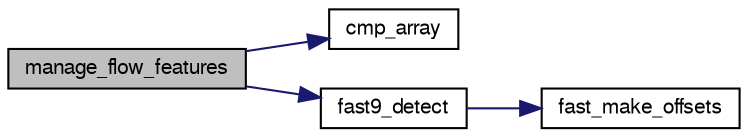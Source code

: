 digraph "manage_flow_features"
{
  edge [fontname="FreeSans",fontsize="10",labelfontname="FreeSans",labelfontsize="10"];
  node [fontname="FreeSans",fontsize="10",shape=record];
  rankdir="LR";
  Node1 [label="manage_flow_features",height=0.2,width=0.4,color="black", fillcolor="grey75", style="filled", fontcolor="black"];
  Node1 -> Node2 [color="midnightblue",fontsize="10",style="solid",fontname="FreeSans"];
  Node2 [label="cmp_array",height=0.2,width=0.4,color="black", fillcolor="white", style="filled",URL="$opticflow__calculator_8c.html#a61fcf92d4f40ff2d80d6bb03e37120c4",tooltip="Compare the rows of an integer (uint16_t) 2D array based on the first column. "];
  Node1 -> Node3 [color="midnightblue",fontsize="10",style="solid",fontname="FreeSans"];
  Node3 [label="fast9_detect",height=0.2,width=0.4,color="black", fillcolor="white", style="filled",URL="$fast__rosten_8c.html#a188523b38a244aa925088dfa115ed12e",tooltip="Do a FAST9 corner detection. "];
  Node3 -> Node4 [color="midnightblue",fontsize="10",style="solid",fontname="FreeSans"];
  Node4 [label="fast_make_offsets",height=0.2,width=0.4,color="black", fillcolor="white", style="filled",URL="$fast__rosten_8c.html#a58984f615be2e8c52b3d0b1fc595a250",tooltip="Make offsets for FAST9 calculation. "];
}

